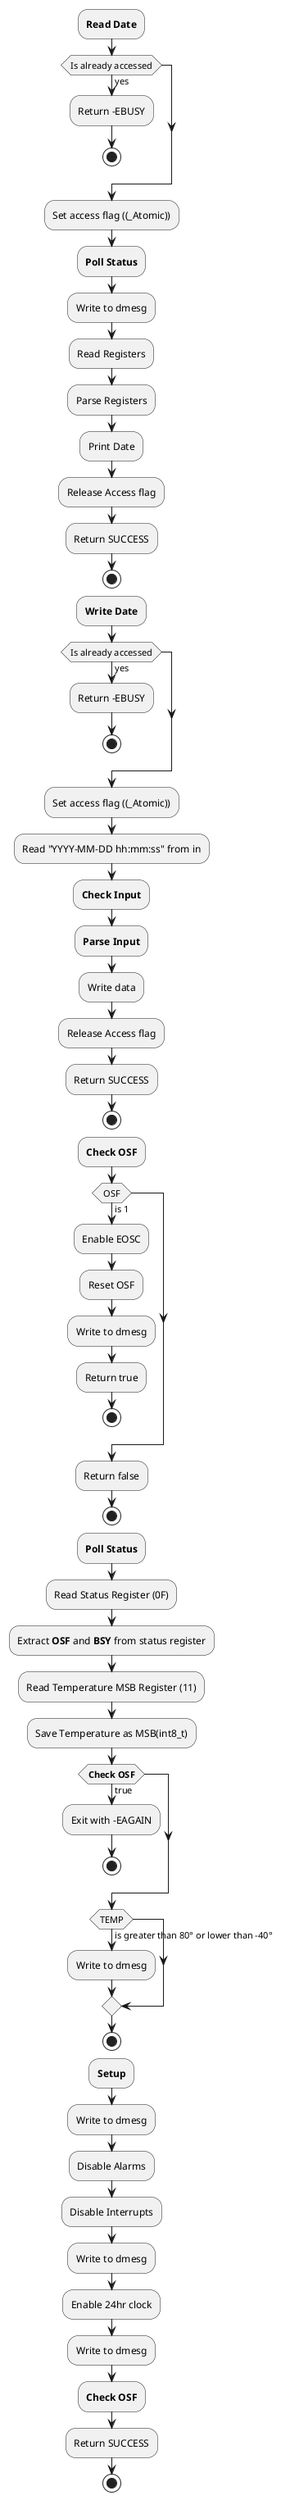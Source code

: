 @startuml

:**Read Date**;
if (Is already accessed) then (yes)
	:Return -EBUSY;
	stop
endif
:Set access flag ((_Atomic));
:**Poll Status**;
:Write to dmesg;
:Read Registers;
:Parse Registers;
:Print Date;
:Release Access flag;
:Return SUCCESS;
stop

:**Write Date**;
if (Is already accessed) then (yes)
	:Return -EBUSY;
	stop
endif
:Set access flag ((_Atomic));
:Read "YYYY-MM-DD hh:mm:ss" from in;
:**Check Input**;
:**Parse Input**;
:Write data;
:Release Access flag;
:Return SUCCESS;
stop


:**Check OSF**;
if (OSF) then (is 1)
	:Enable EOSC;
	:Reset OSF;
	:Write to dmesg;
	:Return true;
	stop
endif
:Return false;
stop


:**Poll Status**;
:Read Status Register (0F);
:Extract **OSF** and **BSY** from status register;
:Read Temperature MSB Register (11);
:Save Temperature as MSB(int8_t);

if (**Check OSF**) then (true)
	:Exit with -EAGAIN;
	stop
endif
if (TEMP) then (is greater than 80° or lower than -40°)
	:Write to dmesg;
endif
stop


:**Setup**;
:Write to dmesg;
:Disable Alarms;
:Disable Interrupts;
:Write to dmesg;
:Enable 24hr clock;
:Write to dmesg;
:**Check OSF**;
:Return SUCCESS;
stop
@enduml
